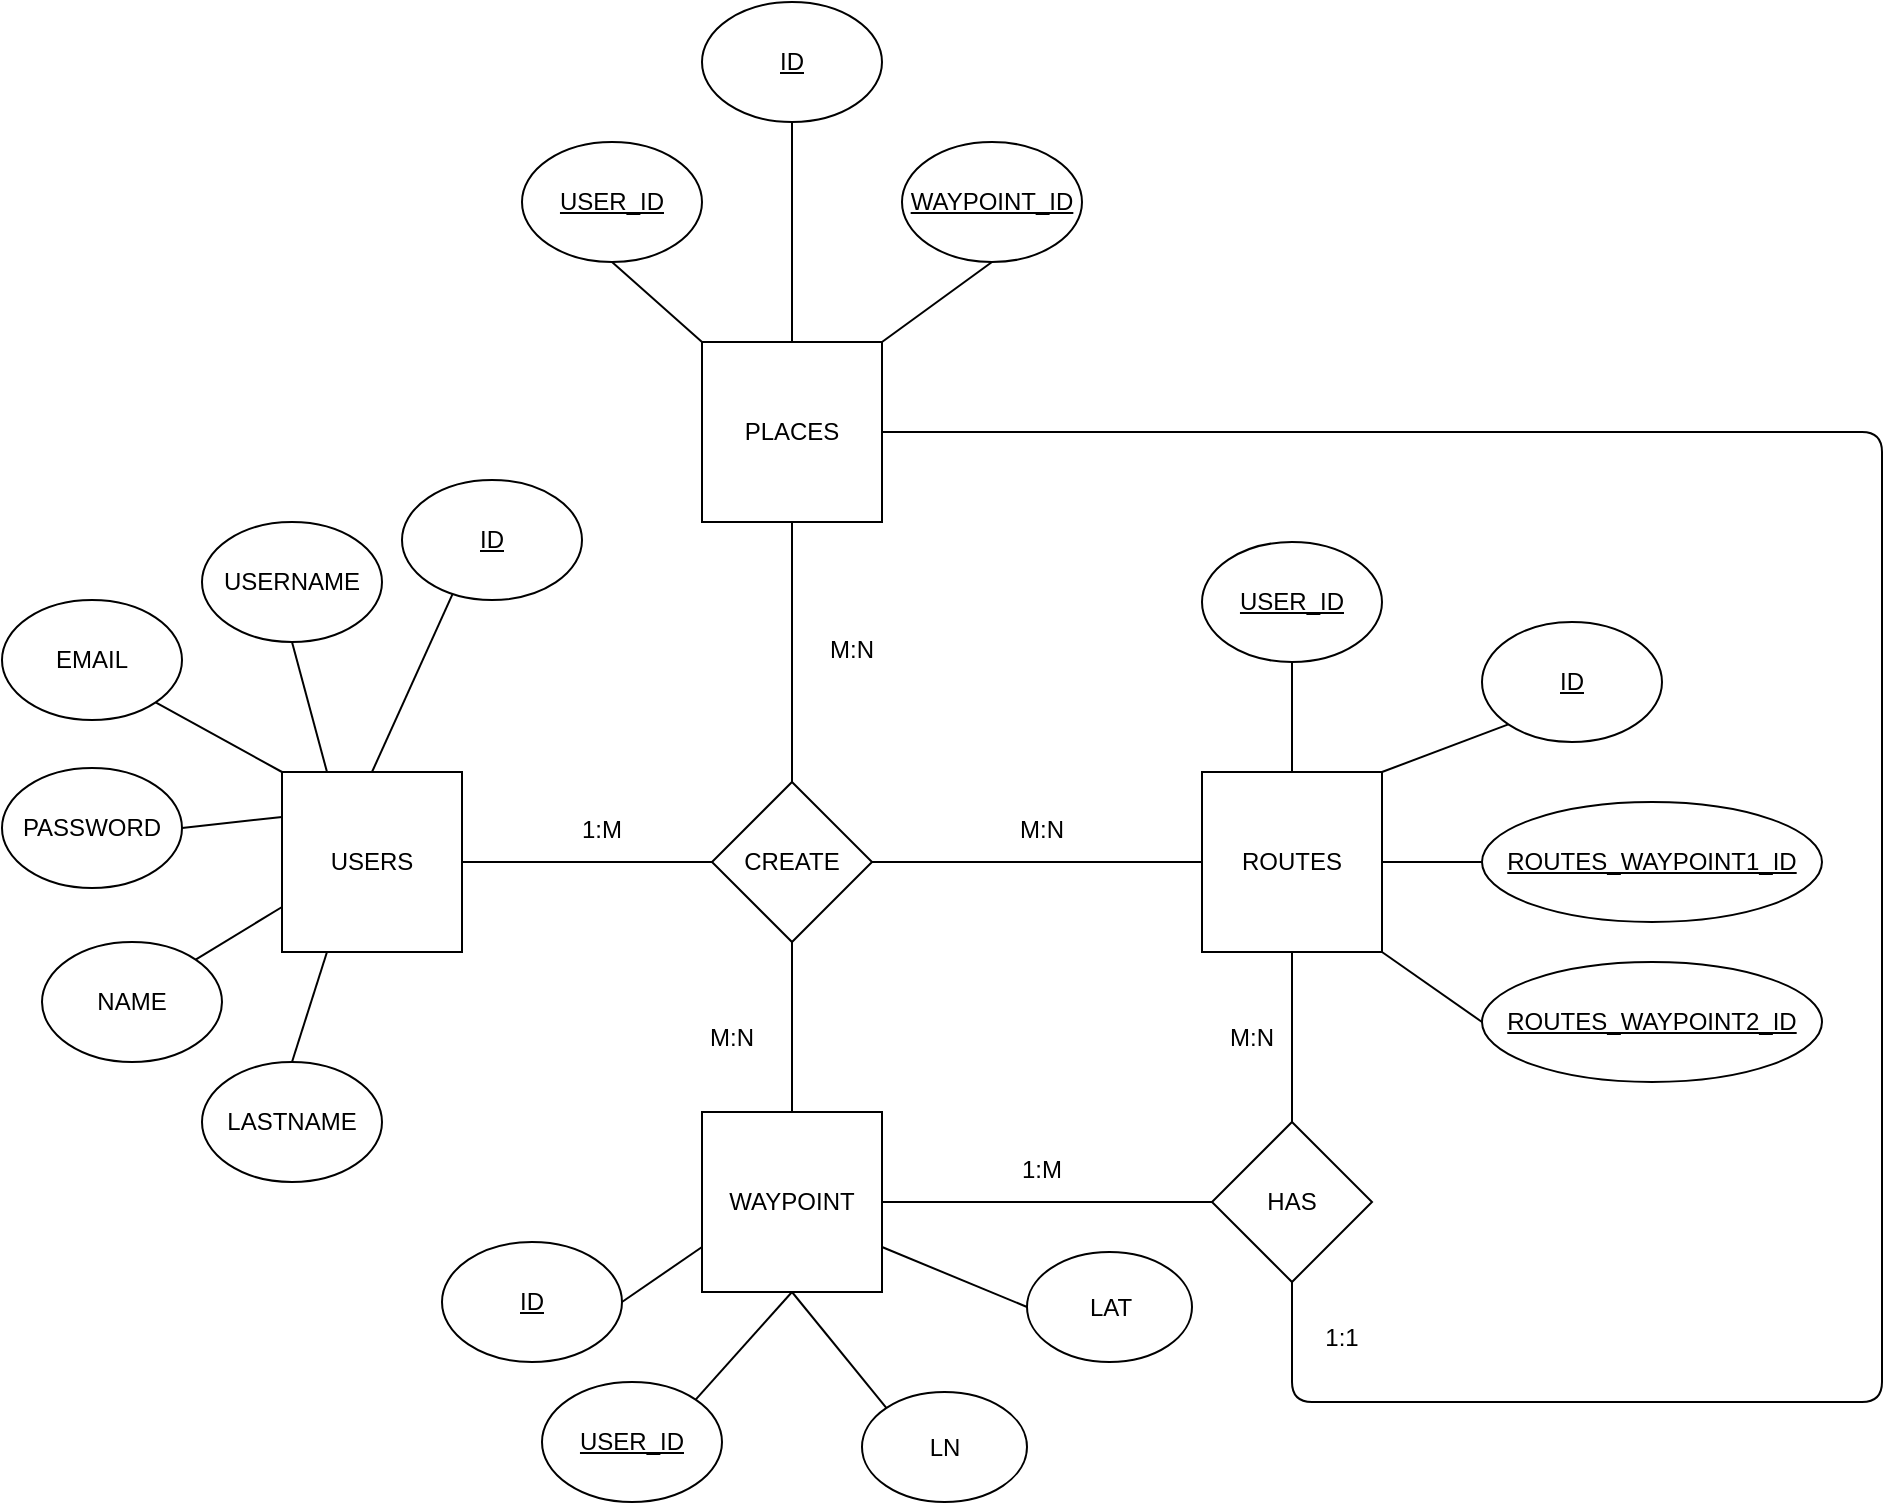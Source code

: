 <mxfile>
    <diagram id="zmIDbXWcKKyO_ZnvdpnT" name="Page-1">
        <mxGraphModel dx="1631" dy="823" grid="1" gridSize="10" guides="1" tooltips="1" connect="1" arrows="1" fold="1" page="1" pageScale="1" pageWidth="850" pageHeight="1100" math="0" shadow="0">
            <root>
                <mxCell id="0"/>
                <mxCell id="1" parent="0"/>
                <mxCell id="6" style="edgeStyle=none;html=1;exitX=1;exitY=0.5;exitDx=0;exitDy=0;endArrow=none;endFill=0;" parent="1" source="2" target="4" edge="1">
                    <mxGeometry relative="1" as="geometry"/>
                </mxCell>
                <mxCell id="25" style="edgeStyle=none;html=1;exitX=0.5;exitY=0;exitDx=0;exitDy=0;entryX=0.282;entryY=0.947;entryDx=0;entryDy=0;endArrow=none;endFill=0;entryPerimeter=0;" parent="1" source="2" target="24" edge="1">
                    <mxGeometry relative="1" as="geometry"/>
                </mxCell>
                <mxCell id="2" value="USERS" style="whiteSpace=wrap;html=1;aspect=fixed;" parent="1" vertex="1">
                    <mxGeometry x="150" y="515" width="90" height="90" as="geometry"/>
                </mxCell>
                <mxCell id="7" style="edgeStyle=none;html=1;exitX=1;exitY=0.5;exitDx=0;exitDy=0;endArrow=none;endFill=0;" parent="1" source="4" target="5" edge="1">
                    <mxGeometry relative="1" as="geometry"/>
                </mxCell>
                <mxCell id="4" value="CREATE" style="rhombus;whiteSpace=wrap;html=1;" parent="1" vertex="1">
                    <mxGeometry x="365" y="520" width="80" height="80" as="geometry"/>
                </mxCell>
                <mxCell id="5" value="ROUTES" style="whiteSpace=wrap;html=1;aspect=fixed;" parent="1" vertex="1">
                    <mxGeometry x="610" y="515" width="90" height="90" as="geometry"/>
                </mxCell>
                <mxCell id="9" value="M:N" style="text;strokeColor=none;fillColor=none;align=center;verticalAlign=top;spacingLeft=4;spacingRight=4;overflow=hidden;rotatable=0;points=[[0,0.5],[1,0.5]];portConstraint=eastwest;whiteSpace=wrap;html=1;" parent="1" vertex="1">
                    <mxGeometry x="500" y="530" width="60" height="26" as="geometry"/>
                </mxCell>
                <mxCell id="10" value="1:M" style="text;strokeColor=none;fillColor=none;align=center;verticalAlign=top;spacingLeft=4;spacingRight=4;overflow=hidden;rotatable=0;points=[[0,0.5],[1,0.5]];portConstraint=eastwest;whiteSpace=wrap;html=1;" parent="1" vertex="1">
                    <mxGeometry x="280" y="530" width="60" height="26" as="geometry"/>
                </mxCell>
                <mxCell id="19" style="edgeStyle=none;html=1;exitX=0.5;exitY=1;exitDx=0;exitDy=0;entryX=0.25;entryY=0;entryDx=0;entryDy=0;endArrow=none;endFill=0;" parent="1" source="14" target="2" edge="1">
                    <mxGeometry relative="1" as="geometry"/>
                </mxCell>
                <mxCell id="14" value="USERNAME" style="ellipse;whiteSpace=wrap;html=1;" parent="1" vertex="1">
                    <mxGeometry x="110" y="390" width="90" height="60" as="geometry"/>
                </mxCell>
                <mxCell id="20" style="edgeStyle=none;html=1;exitX=1;exitY=1;exitDx=0;exitDy=0;entryX=0;entryY=0;entryDx=0;entryDy=0;endArrow=none;endFill=0;" parent="1" source="15" target="2" edge="1">
                    <mxGeometry relative="1" as="geometry"/>
                </mxCell>
                <mxCell id="15" value="EMAIL" style="ellipse;whiteSpace=wrap;html=1;" parent="1" vertex="1">
                    <mxGeometry x="10" y="429" width="90" height="60" as="geometry"/>
                </mxCell>
                <mxCell id="21" style="edgeStyle=none;html=1;exitX=1;exitY=0.5;exitDx=0;exitDy=0;entryX=0;entryY=0.25;entryDx=0;entryDy=0;endArrow=none;endFill=0;" parent="1" source="16" target="2" edge="1">
                    <mxGeometry relative="1" as="geometry"/>
                </mxCell>
                <mxCell id="16" value="PASSWORD" style="ellipse;whiteSpace=wrap;html=1;" parent="1" vertex="1">
                    <mxGeometry x="10" y="513" width="90" height="60" as="geometry"/>
                </mxCell>
                <mxCell id="22" style="edgeStyle=none;html=1;exitX=1;exitY=0;exitDx=0;exitDy=0;entryX=0;entryY=0.75;entryDx=0;entryDy=0;endArrow=none;endFill=0;" parent="1" source="17" target="2" edge="1">
                    <mxGeometry relative="1" as="geometry"/>
                </mxCell>
                <mxCell id="17" value="NAME" style="ellipse;whiteSpace=wrap;html=1;" parent="1" vertex="1">
                    <mxGeometry x="30" y="600" width="90" height="60" as="geometry"/>
                </mxCell>
                <mxCell id="23" style="edgeStyle=none;html=1;exitX=0.5;exitY=0;exitDx=0;exitDy=0;entryX=0.25;entryY=1;entryDx=0;entryDy=0;endArrow=none;endFill=0;" parent="1" source="18" target="2" edge="1">
                    <mxGeometry relative="1" as="geometry"/>
                </mxCell>
                <mxCell id="18" value="LASTNAME" style="ellipse;whiteSpace=wrap;html=1;" parent="1" vertex="1">
                    <mxGeometry x="110" y="660" width="90" height="60" as="geometry"/>
                </mxCell>
                <mxCell id="24" value="ID" style="ellipse;whiteSpace=wrap;html=1;fontStyle=4" parent="1" vertex="1">
                    <mxGeometry x="210" y="369" width="90" height="60" as="geometry"/>
                </mxCell>
                <mxCell id="81" style="edgeStyle=none;html=1;exitX=0.5;exitY=1;exitDx=0;exitDy=0;entryX=0.5;entryY=0;entryDx=0;entryDy=0;endArrow=none;endFill=0;" edge="1" parent="1" source="26" target="5">
                    <mxGeometry relative="1" as="geometry"/>
                </mxCell>
                <mxCell id="26" value="&lt;u&gt;USER_ID&lt;/u&gt;" style="ellipse;whiteSpace=wrap;html=1;" parent="1" vertex="1">
                    <mxGeometry x="610" y="400" width="90" height="60" as="geometry"/>
                </mxCell>
                <mxCell id="80" style="edgeStyle=none;html=1;exitX=0;exitY=1;exitDx=0;exitDy=0;entryX=1;entryY=0;entryDx=0;entryDy=0;endArrow=none;endFill=0;" edge="1" parent="1" source="27" target="5">
                    <mxGeometry relative="1" as="geometry"/>
                </mxCell>
                <mxCell id="27" value="&lt;u&gt;ID&lt;/u&gt;" style="ellipse;whiteSpace=wrap;html=1;" parent="1" vertex="1">
                    <mxGeometry x="750" y="440" width="90" height="60" as="geometry"/>
                </mxCell>
                <mxCell id="70" style="edgeStyle=none;html=1;exitX=0.5;exitY=0;exitDx=0;exitDy=0;entryX=0.5;entryY=1;entryDx=0;entryDy=0;endArrow=none;endFill=0;" edge="1" parent="1" source="30" target="4">
                    <mxGeometry relative="1" as="geometry"/>
                </mxCell>
                <mxCell id="74" style="edgeStyle=none;html=1;exitX=1;exitY=0.5;exitDx=0;exitDy=0;entryX=0;entryY=0.5;entryDx=0;entryDy=0;endArrow=none;endFill=0;" edge="1" parent="1" source="30" target="73">
                    <mxGeometry relative="1" as="geometry"/>
                </mxCell>
                <mxCell id="30" value="WAYPOINT" style="whiteSpace=wrap;html=1;aspect=fixed;" parent="1" vertex="1">
                    <mxGeometry x="360" y="685" width="90" height="90" as="geometry"/>
                </mxCell>
                <mxCell id="66" style="edgeStyle=none;html=1;exitX=0;exitY=0.5;exitDx=0;exitDy=0;entryX=1;entryY=0.75;entryDx=0;entryDy=0;endArrow=none;endFill=0;" edge="1" parent="1" source="41" target="30">
                    <mxGeometry relative="1" as="geometry"/>
                </mxCell>
                <mxCell id="41" value="LAT" style="ellipse;whiteSpace=wrap;html=1;" parent="1" vertex="1">
                    <mxGeometry x="522.5" y="755" width="82.5" height="55" as="geometry"/>
                </mxCell>
                <mxCell id="67" style="edgeStyle=none;html=1;exitX=0;exitY=0;exitDx=0;exitDy=0;entryX=0.5;entryY=1;entryDx=0;entryDy=0;endArrow=none;endFill=0;" edge="1" parent="1" source="42" target="30">
                    <mxGeometry relative="1" as="geometry"/>
                </mxCell>
                <mxCell id="42" value="LN" style="ellipse;whiteSpace=wrap;html=1;" parent="1" vertex="1">
                    <mxGeometry x="440" y="825" width="82.5" height="55" as="geometry"/>
                </mxCell>
                <mxCell id="79" style="edgeStyle=none;html=1;exitX=0;exitY=0.5;exitDx=0;exitDy=0;entryX=1;entryY=0.5;entryDx=0;entryDy=0;endArrow=none;endFill=0;" edge="1" parent="1" source="46" target="5">
                    <mxGeometry relative="1" as="geometry"/>
                </mxCell>
                <mxCell id="46" value="&lt;u&gt;ROUTES_WAYPOINT1_ID&lt;/u&gt;" style="ellipse;whiteSpace=wrap;html=1;" parent="1" vertex="1">
                    <mxGeometry x="750" y="530" width="170" height="60" as="geometry"/>
                </mxCell>
                <mxCell id="69" style="edgeStyle=none;html=1;exitX=1;exitY=0.5;exitDx=0;exitDy=0;entryX=0;entryY=0.75;entryDx=0;entryDy=0;endArrow=none;endFill=0;" edge="1" parent="1" source="60" target="30">
                    <mxGeometry relative="1" as="geometry"/>
                </mxCell>
                <mxCell id="60" value="ID" style="ellipse;whiteSpace=wrap;html=1;fontStyle=4" vertex="1" parent="1">
                    <mxGeometry x="230" y="750" width="90" height="60" as="geometry"/>
                </mxCell>
                <mxCell id="78" style="edgeStyle=none;html=1;exitX=0;exitY=0.5;exitDx=0;exitDy=0;entryX=1;entryY=1;entryDx=0;entryDy=0;endArrow=none;endFill=0;" edge="1" parent="1" source="63" target="5">
                    <mxGeometry relative="1" as="geometry"/>
                </mxCell>
                <mxCell id="63" value="&lt;u&gt;ROUTES_WAYPOINT2_ID&lt;/u&gt;" style="ellipse;whiteSpace=wrap;html=1;" vertex="1" parent="1">
                    <mxGeometry x="750" y="610" width="170" height="60" as="geometry"/>
                </mxCell>
                <mxCell id="68" style="edgeStyle=none;html=1;exitX=1;exitY=0;exitDx=0;exitDy=0;entryX=0.5;entryY=1;entryDx=0;entryDy=0;endArrow=none;endFill=0;" edge="1" parent="1" source="65" target="30">
                    <mxGeometry relative="1" as="geometry"/>
                </mxCell>
                <mxCell id="65" value="&lt;u&gt;USER_ID&lt;/u&gt;" style="ellipse;whiteSpace=wrap;html=1;" vertex="1" parent="1">
                    <mxGeometry x="280" y="820" width="90" height="60" as="geometry"/>
                </mxCell>
                <mxCell id="71" value="M:N" style="text;strokeColor=none;fillColor=none;align=center;verticalAlign=top;spacingLeft=4;spacingRight=4;overflow=hidden;rotatable=0;points=[[0,0.5],[1,0.5]];portConstraint=eastwest;whiteSpace=wrap;html=1;" vertex="1" parent="1">
                    <mxGeometry x="345" y="634" width="60" height="26" as="geometry"/>
                </mxCell>
                <mxCell id="75" style="edgeStyle=none;html=1;exitX=0.5;exitY=0;exitDx=0;exitDy=0;endArrow=none;endFill=0;" edge="1" parent="1" source="73" target="5">
                    <mxGeometry relative="1" as="geometry"/>
                </mxCell>
                <mxCell id="91" style="edgeStyle=orthogonalEdgeStyle;html=1;exitX=0.5;exitY=1;exitDx=0;exitDy=0;endArrow=none;endFill=0;entryX=1;entryY=0.5;entryDx=0;entryDy=0;" edge="1" parent="1" source="73" target="82">
                    <mxGeometry relative="1" as="geometry">
                        <mxPoint x="655.25" y="910" as="targetPoint"/>
                        <Array as="points">
                            <mxPoint x="655" y="830"/>
                            <mxPoint x="950" y="830"/>
                            <mxPoint x="950" y="345"/>
                        </Array>
                    </mxGeometry>
                </mxCell>
                <mxCell id="73" value="HAS" style="rhombus;whiteSpace=wrap;html=1;" vertex="1" parent="1">
                    <mxGeometry x="615" y="690" width="80" height="80" as="geometry"/>
                </mxCell>
                <mxCell id="76" value="1:M" style="text;strokeColor=none;fillColor=none;align=center;verticalAlign=top;spacingLeft=4;spacingRight=4;overflow=hidden;rotatable=0;points=[[0,0.5],[1,0.5]];portConstraint=eastwest;whiteSpace=wrap;html=1;" vertex="1" parent="1">
                    <mxGeometry x="500" y="700" width="60" height="26" as="geometry"/>
                </mxCell>
                <mxCell id="77" value="M:N" style="text;strokeColor=none;fillColor=none;align=center;verticalAlign=top;spacingLeft=4;spacingRight=4;overflow=hidden;rotatable=0;points=[[0,0.5],[1,0.5]];portConstraint=eastwest;whiteSpace=wrap;html=1;" vertex="1" parent="1">
                    <mxGeometry x="605" y="634" width="60" height="26" as="geometry"/>
                </mxCell>
                <mxCell id="83" style="edgeStyle=none;html=1;exitX=0.5;exitY=1;exitDx=0;exitDy=0;endArrow=none;endFill=0;" edge="1" parent="1" source="82" target="4">
                    <mxGeometry relative="1" as="geometry"/>
                </mxCell>
                <mxCell id="82" value="PLACES" style="whiteSpace=wrap;html=1;aspect=fixed;" vertex="1" parent="1">
                    <mxGeometry x="360" y="300" width="90" height="90" as="geometry"/>
                </mxCell>
                <mxCell id="84" value="M:N" style="text;strokeColor=none;fillColor=none;align=center;verticalAlign=top;spacingLeft=4;spacingRight=4;overflow=hidden;rotatable=0;points=[[0,0.5],[1,0.5]];portConstraint=eastwest;whiteSpace=wrap;html=1;" vertex="1" parent="1">
                    <mxGeometry x="405" y="440" width="60" height="26" as="geometry"/>
                </mxCell>
                <mxCell id="88" style="edgeStyle=none;html=1;exitX=0.5;exitY=1;exitDx=0;exitDy=0;entryX=0;entryY=0;entryDx=0;entryDy=0;endArrow=none;endFill=0;" edge="1" parent="1" source="85" target="82">
                    <mxGeometry relative="1" as="geometry"/>
                </mxCell>
                <mxCell id="85" value="&lt;u&gt;USER_ID&lt;/u&gt;" style="ellipse;whiteSpace=wrap;html=1;" vertex="1" parent="1">
                    <mxGeometry x="270" y="200" width="90" height="60" as="geometry"/>
                </mxCell>
                <mxCell id="89" style="edgeStyle=none;html=1;exitX=0.5;exitY=1;exitDx=0;exitDy=0;entryX=0.5;entryY=0;entryDx=0;entryDy=0;endArrow=none;endFill=0;" edge="1" parent="1" source="86" target="82">
                    <mxGeometry relative="1" as="geometry"/>
                </mxCell>
                <mxCell id="86" value="&lt;u&gt;ID&lt;/u&gt;" style="ellipse;whiteSpace=wrap;html=1;" vertex="1" parent="1">
                    <mxGeometry x="360" y="130" width="90" height="60" as="geometry"/>
                </mxCell>
                <mxCell id="90" style="edgeStyle=none;html=1;exitX=0.5;exitY=1;exitDx=0;exitDy=0;entryX=1;entryY=0;entryDx=0;entryDy=0;endArrow=none;endFill=0;" edge="1" parent="1" source="87" target="82">
                    <mxGeometry relative="1" as="geometry"/>
                </mxCell>
                <mxCell id="87" value="&lt;u&gt;WAYPOINT_ID&lt;/u&gt;" style="ellipse;whiteSpace=wrap;html=1;" vertex="1" parent="1">
                    <mxGeometry x="460" y="200" width="90" height="60" as="geometry"/>
                </mxCell>
                <mxCell id="92" value="1:1" style="text;strokeColor=none;fillColor=none;align=center;verticalAlign=top;spacingLeft=4;spacingRight=4;overflow=hidden;rotatable=0;points=[[0,0.5],[1,0.5]];portConstraint=eastwest;whiteSpace=wrap;html=1;" vertex="1" parent="1">
                    <mxGeometry x="650" y="784" width="60" height="26" as="geometry"/>
                </mxCell>
            </root>
        </mxGraphModel>
    </diagram>
</mxfile>